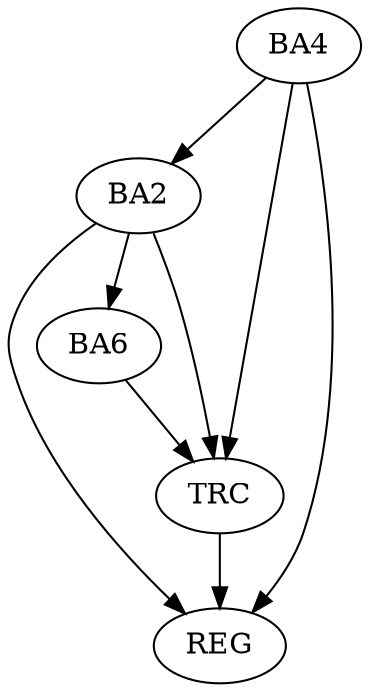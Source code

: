 strict digraph G {
  BA2 [ label="BA2" ];
  BA4 [ label="BA4" ];
  BA6 [ label="BA6" ];
  REG [ label="REG" ];
  TRC [ label="TRC" ];
  BA4 -> BA2;
  BA2 -> REG;
  BA4 -> REG;
  BA2 -> TRC;
  BA4 -> TRC;
  BA6 -> TRC;
  TRC -> REG;
  BA2 -> BA6;
}
